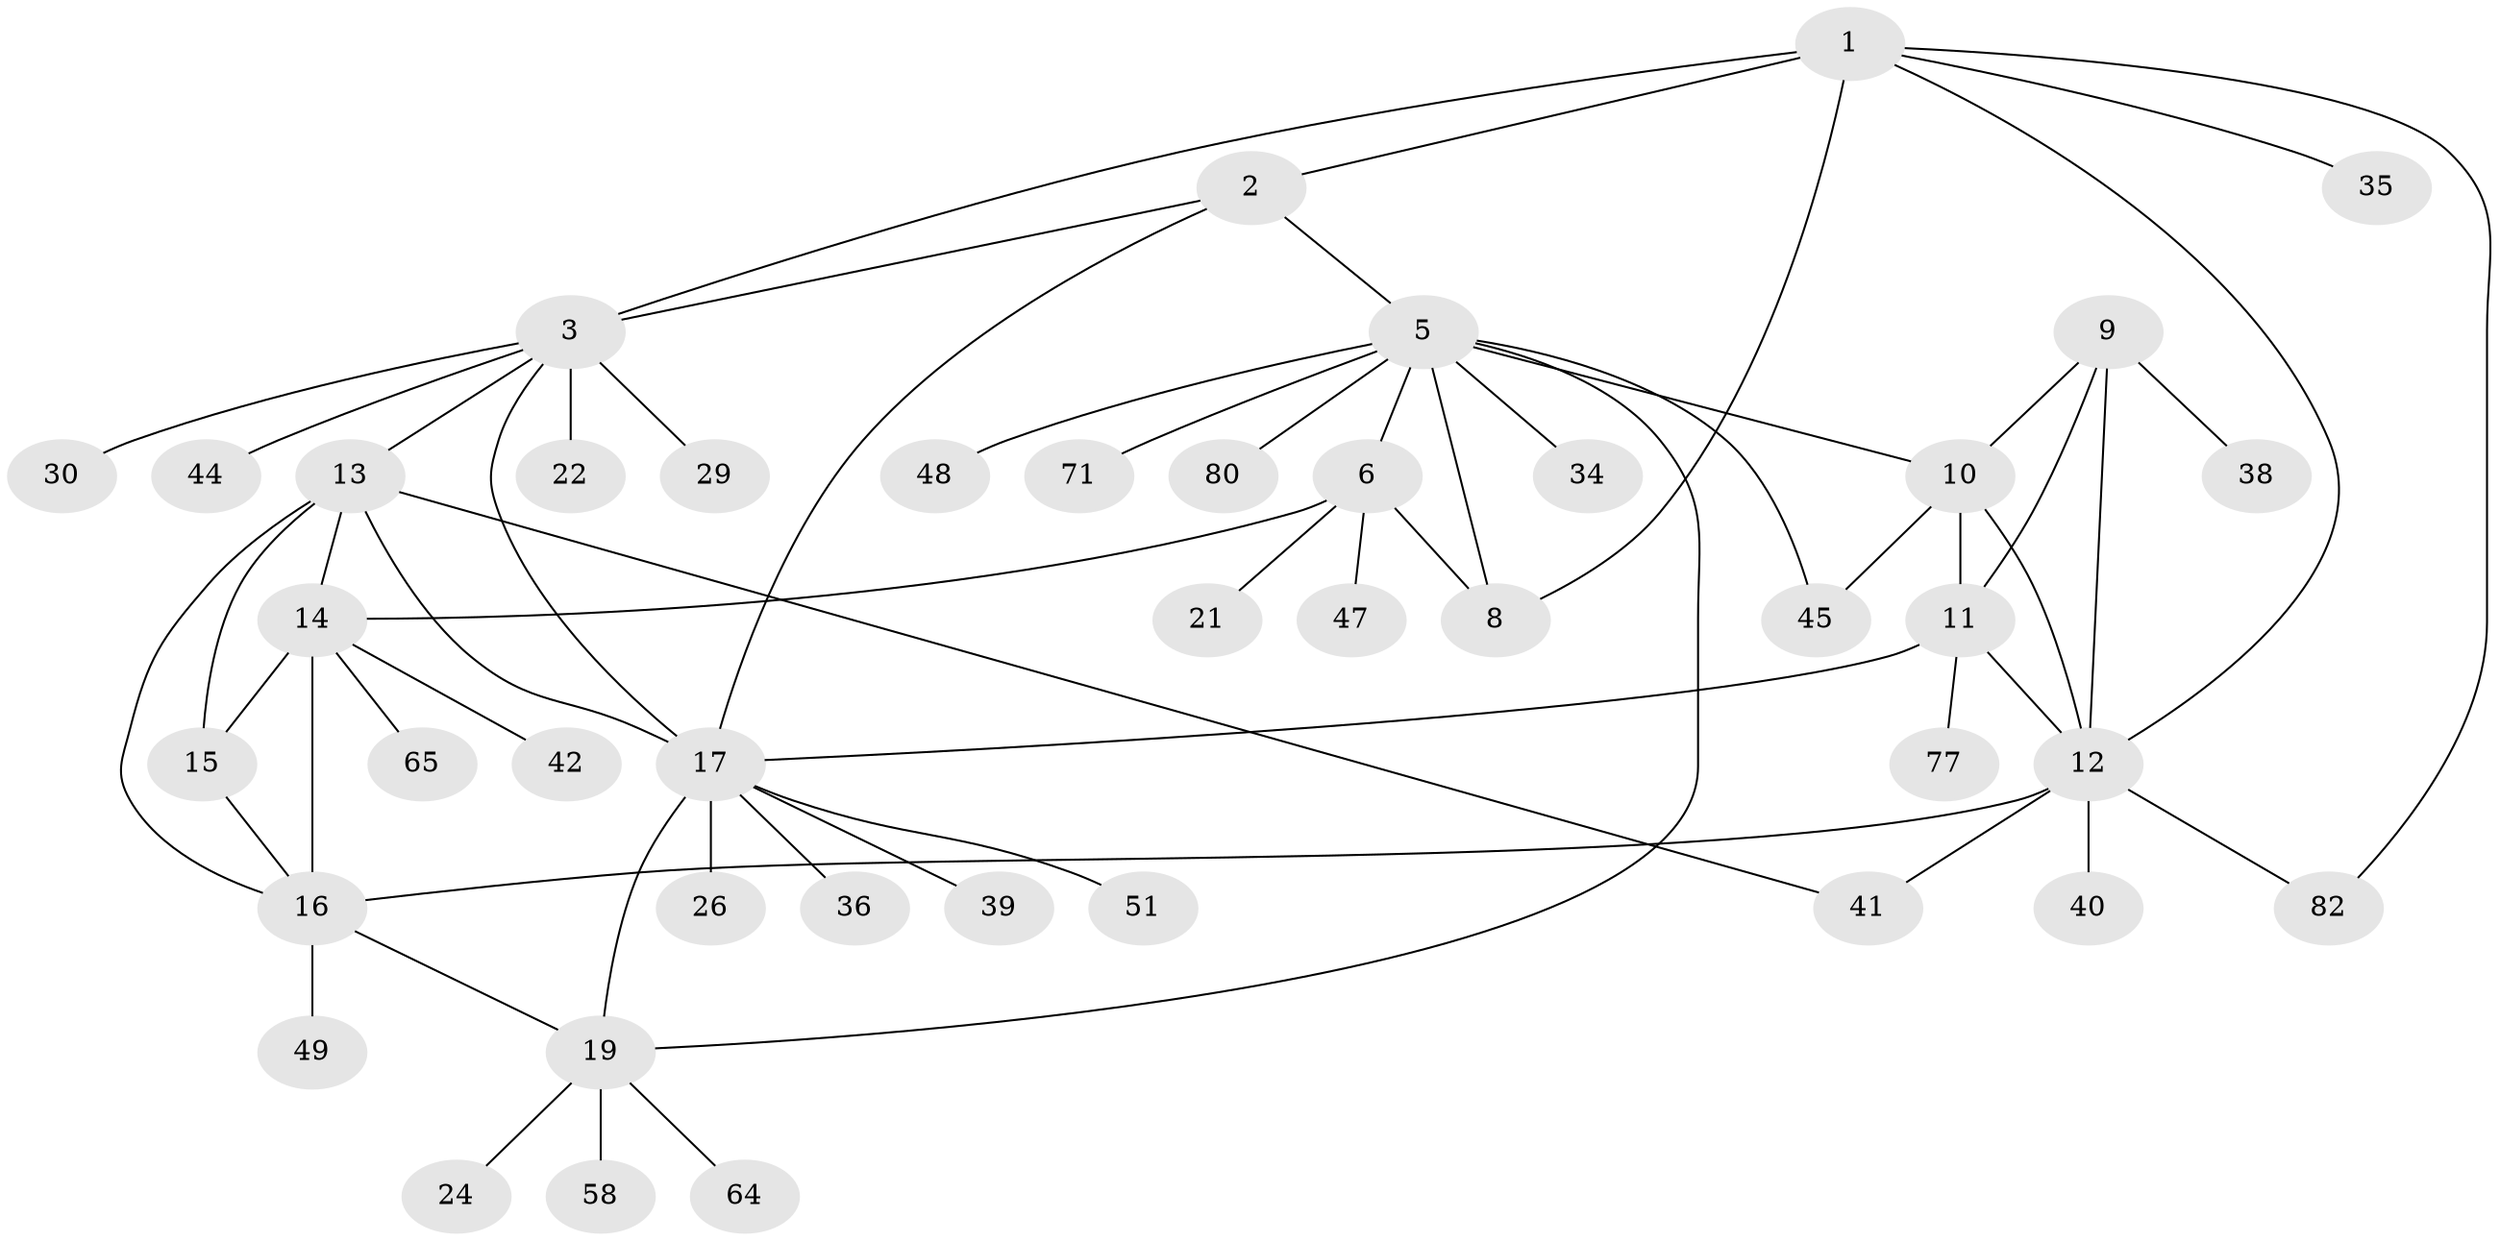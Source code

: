 // original degree distribution, {8: 0.05813953488372093, 3: 0.06976744186046512, 11: 0.011627906976744186, 6: 0.05813953488372093, 4: 0.023255813953488372, 5: 0.023255813953488372, 9: 0.023255813953488372, 12: 0.011627906976744186, 1: 0.5232558139534884, 2: 0.19767441860465115}
// Generated by graph-tools (version 1.1) at 2025/15/03/09/25 04:15:51]
// undirected, 43 vertices, 62 edges
graph export_dot {
graph [start="1"]
  node [color=gray90,style=filled];
  1 [super="+31"];
  2 [super="+4"];
  3 [super="+52+74+67"];
  5 [super="+7"];
  6;
  8;
  9 [super="+53+25"];
  10 [super="+32+28"];
  11;
  12;
  13 [super="+73+57"];
  14;
  15;
  16 [super="+46+81+84+23"];
  17 [super="+18"];
  19 [super="+27"];
  21;
  22;
  24;
  26 [super="+59"];
  29 [super="+43+78"];
  30;
  34;
  35;
  36;
  38;
  39 [super="+68+55+50"];
  40;
  41;
  42 [super="+62"];
  44;
  45 [super="+60"];
  47 [super="+70"];
  48 [super="+54+61"];
  49;
  51;
  58;
  64;
  65;
  71;
  77;
  80;
  82;
  1 -- 2 [weight=2];
  1 -- 3;
  1 -- 8;
  1 -- 12;
  1 -- 35;
  1 -- 82;
  2 -- 3 [weight=2];
  2 -- 17;
  2 -- 5;
  3 -- 13;
  3 -- 22;
  3 -- 29;
  3 -- 30;
  3 -- 44;
  3 -- 17;
  5 -- 6 [weight=2];
  5 -- 8 [weight=2];
  5 -- 34;
  5 -- 45;
  5 -- 48;
  5 -- 71;
  5 -- 80;
  5 -- 19;
  5 -- 10;
  6 -- 8;
  6 -- 14;
  6 -- 21;
  6 -- 47;
  9 -- 10;
  9 -- 11;
  9 -- 12;
  9 -- 38;
  10 -- 11;
  10 -- 12;
  10 -- 45 [weight=2];
  11 -- 12;
  11 -- 17;
  11 -- 77;
  12 -- 16;
  12 -- 40;
  12 -- 41;
  12 -- 82;
  13 -- 14;
  13 -- 15;
  13 -- 16;
  13 -- 41;
  13 -- 17;
  14 -- 15;
  14 -- 16;
  14 -- 42;
  14 -- 65;
  15 -- 16;
  16 -- 49;
  16 -- 19;
  17 -- 19 [weight=3];
  17 -- 36;
  17 -- 39;
  17 -- 51;
  17 -- 26;
  19 -- 24;
  19 -- 58;
  19 -- 64;
}
